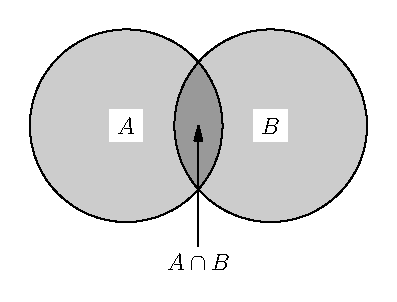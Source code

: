 size(7cm,0);
pair C1=(-3,0),C2=(3,0);
real r=4;
path circleA=circle(C1,r);
path circleB=circle(C2,r);

fill(circleA,0.8white);
fill(circleB,0.8white);

picture pic;
fill(pic,circleA,0.6white);
clip(pic,circleB);
add(pic);

draw(circleA);
label("$A$",C1,UnFill(1mm));

draw(circleB);
label("$B$",C2,UnFill(1mm));
draw(Label("$A\cap B$",0),(0,-5)--(0,0),Arrow);

shipout(bbox(5mm,invisible));